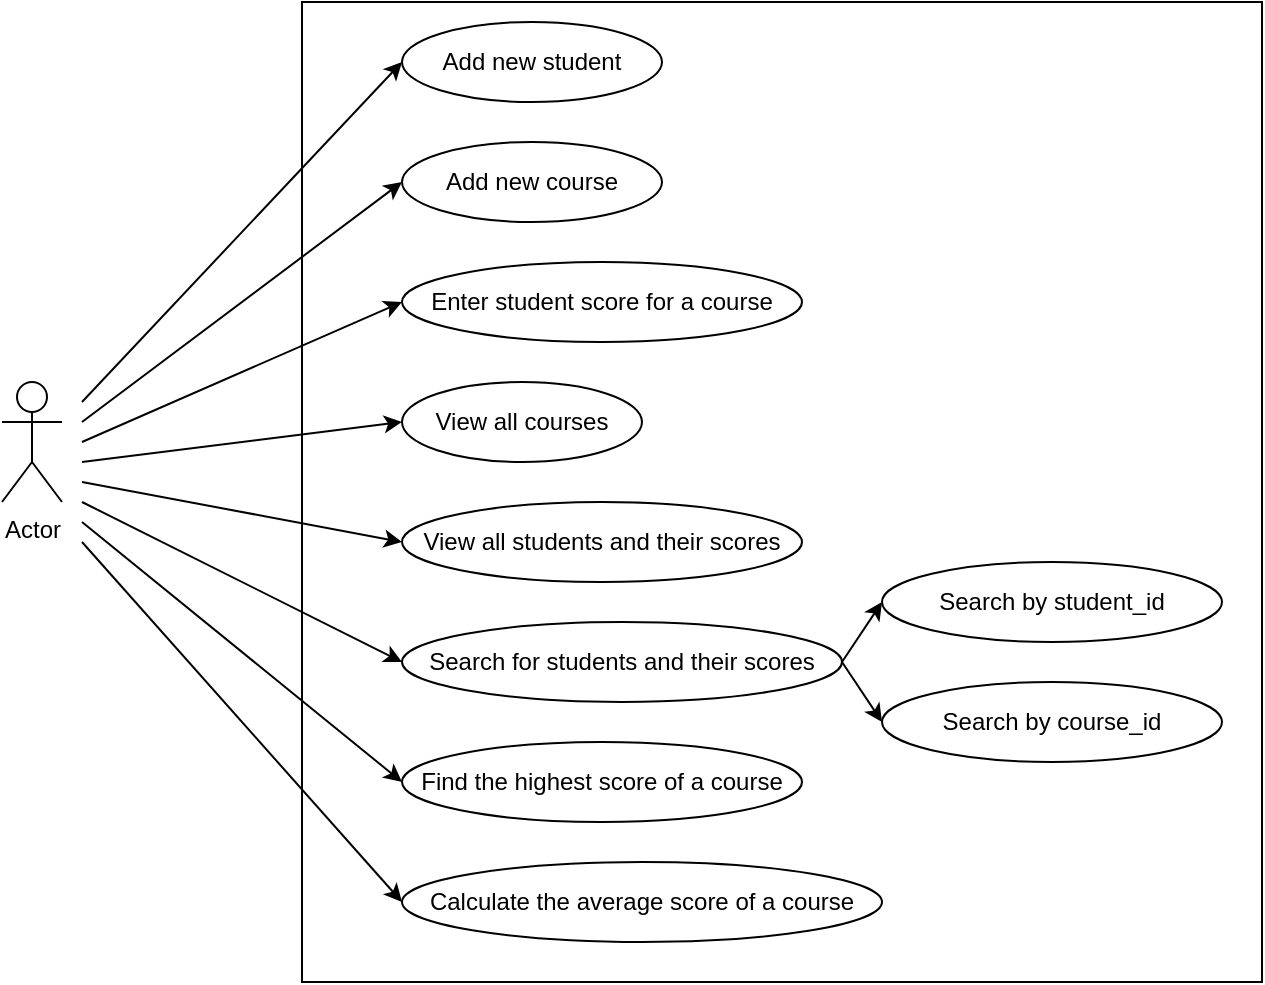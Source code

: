 <mxfile>
    <diagram id="jUv4PPm50KRBuzcWWMpU" name="Page-1">
        <mxGraphModel dx="499" dy="747" grid="1" gridSize="10" guides="1" tooltips="1" connect="1" arrows="1" fold="1" page="0" pageScale="1" pageWidth="850" pageHeight="1100" math="0" shadow="0">
            <root>
                <mxCell id="0"/>
                <mxCell id="1" parent="0"/>
                <mxCell id="3" value="Actor" style="shape=umlActor;verticalLabelPosition=bottom;verticalAlign=top;html=1;outlineConnect=0;" vertex="1" parent="1">
                    <mxGeometry x="350" y="430" width="30" height="60" as="geometry"/>
                </mxCell>
                <mxCell id="5" value="" style="rounded=0;whiteSpace=wrap;html=1;" vertex="1" parent="1">
                    <mxGeometry x="500" y="240" width="480" height="490" as="geometry"/>
                </mxCell>
                <mxCell id="4" value="Add new student" style="ellipse;whiteSpace=wrap;html=1;" vertex="1" parent="1">
                    <mxGeometry x="550" y="250" width="130" height="40" as="geometry"/>
                </mxCell>
                <mxCell id="7" value="Add new course" style="ellipse;whiteSpace=wrap;html=1;" vertex="1" parent="1">
                    <mxGeometry x="550" y="310" width="130" height="40" as="geometry"/>
                </mxCell>
                <mxCell id="8" value="Enter student score for a course" style="ellipse;whiteSpace=wrap;html=1;" vertex="1" parent="1">
                    <mxGeometry x="550" y="370" width="200" height="40" as="geometry"/>
                </mxCell>
                <mxCell id="9" value="" style="endArrow=classic;html=1;entryX=0;entryY=0.5;entryDx=0;entryDy=0;" edge="1" parent="1" target="4">
                    <mxGeometry width="50" height="50" relative="1" as="geometry">
                        <mxPoint x="390" y="440" as="sourcePoint"/>
                        <mxPoint x="670" y="380" as="targetPoint"/>
                    </mxGeometry>
                </mxCell>
                <mxCell id="10" value="View all students and their scores" style="ellipse;whiteSpace=wrap;html=1;" vertex="1" parent="1">
                    <mxGeometry x="550" y="490" width="200" height="40" as="geometry"/>
                </mxCell>
                <mxCell id="11" value="View all courses" style="ellipse;whiteSpace=wrap;html=1;" vertex="1" parent="1">
                    <mxGeometry x="550" y="430" width="120" height="40" as="geometry"/>
                </mxCell>
                <mxCell id="13" value="Search for students and their scores" style="ellipse;whiteSpace=wrap;html=1;" vertex="1" parent="1">
                    <mxGeometry x="550" y="550" width="220" height="40" as="geometry"/>
                </mxCell>
                <mxCell id="14" value="Find the highest score of a course" style="ellipse;whiteSpace=wrap;html=1;" vertex="1" parent="1">
                    <mxGeometry x="550" y="610" width="200" height="40" as="geometry"/>
                </mxCell>
                <mxCell id="15" value="Calculate the average score of a course" style="ellipse;whiteSpace=wrap;html=1;" vertex="1" parent="1">
                    <mxGeometry x="550" y="670" width="240" height="40" as="geometry"/>
                </mxCell>
                <mxCell id="16" value="" style="endArrow=classic;html=1;entryX=0;entryY=0.5;entryDx=0;entryDy=0;" edge="1" parent="1" target="7">
                    <mxGeometry width="50" height="50" relative="1" as="geometry">
                        <mxPoint x="390" y="450" as="sourcePoint"/>
                        <mxPoint x="560" y="280" as="targetPoint"/>
                    </mxGeometry>
                </mxCell>
                <mxCell id="18" value="" style="endArrow=classic;html=1;entryX=0;entryY=0.5;entryDx=0;entryDy=0;" edge="1" parent="1" target="8">
                    <mxGeometry width="50" height="50" relative="1" as="geometry">
                        <mxPoint x="390" y="460" as="sourcePoint"/>
                        <mxPoint x="560" y="340" as="targetPoint"/>
                    </mxGeometry>
                </mxCell>
                <mxCell id="20" value="" style="endArrow=classic;html=1;entryX=0;entryY=0.5;entryDx=0;entryDy=0;" edge="1" parent="1" target="11">
                    <mxGeometry width="50" height="50" relative="1" as="geometry">
                        <mxPoint x="390" y="470" as="sourcePoint"/>
                        <mxPoint x="560" y="400" as="targetPoint"/>
                    </mxGeometry>
                </mxCell>
                <mxCell id="21" value="" style="endArrow=classic;html=1;entryX=0;entryY=0.5;entryDx=0;entryDy=0;" edge="1" parent="1" target="10">
                    <mxGeometry width="50" height="50" relative="1" as="geometry">
                        <mxPoint x="390" y="480" as="sourcePoint"/>
                        <mxPoint x="560" y="460" as="targetPoint"/>
                    </mxGeometry>
                </mxCell>
                <mxCell id="22" value="" style="endArrow=classic;html=1;entryX=0;entryY=0.5;entryDx=0;entryDy=0;" edge="1" parent="1" target="13">
                    <mxGeometry width="50" height="50" relative="1" as="geometry">
                        <mxPoint x="390" y="490" as="sourcePoint"/>
                        <mxPoint x="560" y="520" as="targetPoint"/>
                    </mxGeometry>
                </mxCell>
                <mxCell id="23" value="" style="endArrow=classic;html=1;entryX=0;entryY=0.5;entryDx=0;entryDy=0;" edge="1" parent="1" target="14">
                    <mxGeometry width="50" height="50" relative="1" as="geometry">
                        <mxPoint x="390" y="500" as="sourcePoint"/>
                        <mxPoint x="560" y="580" as="targetPoint"/>
                    </mxGeometry>
                </mxCell>
                <mxCell id="24" value="" style="endArrow=classic;html=1;entryX=0;entryY=0.5;entryDx=0;entryDy=0;" edge="1" parent="1" target="15">
                    <mxGeometry width="50" height="50" relative="1" as="geometry">
                        <mxPoint x="390" y="510" as="sourcePoint"/>
                        <mxPoint x="550" y="650" as="targetPoint"/>
                    </mxGeometry>
                </mxCell>
                <mxCell id="26" value="Search by student_id" style="ellipse;whiteSpace=wrap;html=1;" vertex="1" parent="1">
                    <mxGeometry x="790" y="520" width="170" height="40" as="geometry"/>
                </mxCell>
                <mxCell id="27" value="Search by course_id" style="ellipse;whiteSpace=wrap;html=1;" vertex="1" parent="1">
                    <mxGeometry x="790" y="580" width="170" height="40" as="geometry"/>
                </mxCell>
                <mxCell id="28" value="" style="endArrow=classic;html=1;exitX=1;exitY=0.5;exitDx=0;exitDy=0;entryX=0;entryY=0.5;entryDx=0;entryDy=0;" edge="1" parent="1" source="13" target="26">
                    <mxGeometry width="50" height="50" relative="1" as="geometry">
                        <mxPoint x="790" y="520" as="sourcePoint"/>
                        <mxPoint x="840" y="470" as="targetPoint"/>
                    </mxGeometry>
                </mxCell>
                <mxCell id="29" value="" style="endArrow=classic;html=1;entryX=0;entryY=0.5;entryDx=0;entryDy=0;" edge="1" parent="1" target="27">
                    <mxGeometry width="50" height="50" relative="1" as="geometry">
                        <mxPoint x="770" y="570" as="sourcePoint"/>
                        <mxPoint x="790" y="540" as="targetPoint"/>
                    </mxGeometry>
                </mxCell>
            </root>
        </mxGraphModel>
    </diagram>
</mxfile>